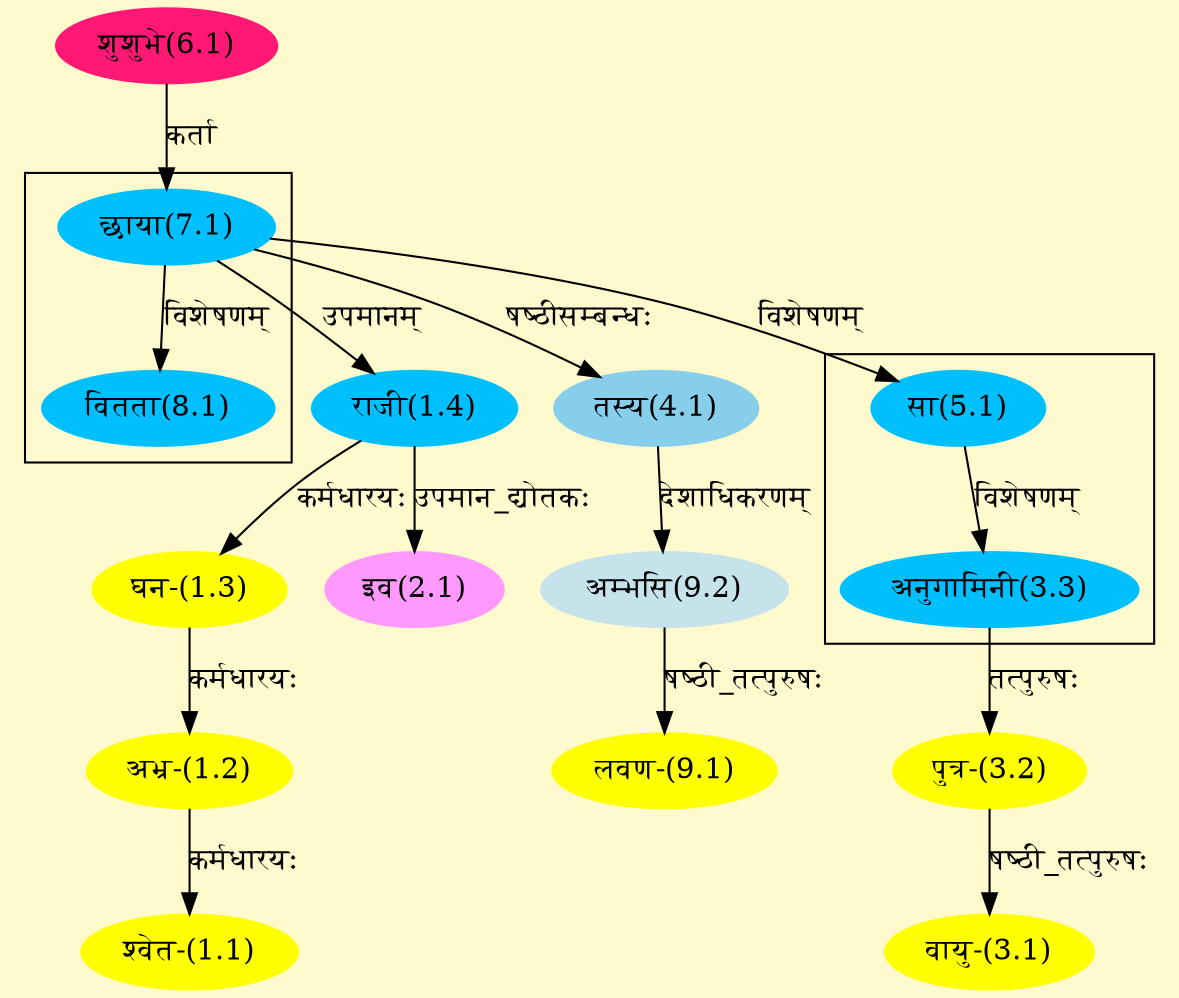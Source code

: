 digraph G{
rankdir=BT;
 compound=true;
 bgcolor="lemonchiffon1";

subgraph cluster_1{
Node3_3 [style=filled, color="#00BFFF" label = "अनुगामिनी(3.3)"]
Node5_1 [style=filled, color="#00BFFF" label = "सा(5.1)"]

}

subgraph cluster_2{
Node5_1 [style=filled, color="#00BFFF" label = "सा(5.1)"]
Node7_1 [style=filled, color="#00BFFF" label = "छाया(7.1)"]
Node8_1 [style=filled, color="#00BFFF" label = "वितता(8.1)"]

}
Node1_1 [style=filled, color="#FFFF00" label = "श्वेत-(1.1)"]
Node1_2 [style=filled, color="#FFFF00" label = "अभ्र-(1.2)"]
Node1_3 [style=filled, color="#FFFF00" label = "घन-(1.3)"]
Node1_4 [style=filled, color="#00BFFF" label = "राजी(1.4)"]
Node7_1 [style=filled, color="#00BFFF" label = "छाया(7.1)"]
Node2_1 [style=filled, color="#FF99FF" label = "इव(2.1)"]
Node3_1 [style=filled, color="#FFFF00" label = "वायु-(3.1)"]
Node3_2 [style=filled, color="#FFFF00" label = "पुत्र-(3.2)"]
Node3_3 [style=filled, color="#00BFFF" label = "अनुगामिनी(3.3)"]
Node4_1 [style=filled, color="#87CEEB" label = "तस्य(4.1)"]
Node6_1 [style=filled, color="#FF1975" label = "शुशुभे(6.1)"]
Node [style=filled, color="" label = "()"]
Node9_1 [style=filled, color="#FFFF00" label = "लवण-(9.1)"]
Node9_2 [style=filled, color="#C6E2EB" label = "अम्भसि(9.2)"]
/* Start of Relations section */

Node1_1 -> Node1_2 [  label="कर्मधारयः"  dir="back" ]
Node1_2 -> Node1_3 [  label="कर्मधारयः"  dir="back" ]
Node1_3 -> Node1_4 [  label="कर्मधारयः"  dir="back" ]
Node1_4 -> Node7_1 [  label="उपमानम्"  dir="back" ]
Node2_1 -> Node1_4 [  label="उपमान_द्योतकः"  dir="back" ]
Node3_1 -> Node3_2 [  label="षष्ठी_तत्पुरुषः"  dir="back" ]
Node3_2 -> Node3_3 [  label="तत्पुरुषः"  dir="back" ]
Node3_3 -> Node5_1 [  label="विशेषणम्"  dir="back" ]
Node4_1 -> Node7_1 [  label="षष्ठीसम्बन्धः"  dir="back" ]
Node5_1 -> Node7_1 [  label="विशेषणम्"  dir="back" ]
Node7_1 -> Node6_1 [  label="कर्ता"  dir="back" ]
Node8_1 -> Node7_1 [  label="विशेषणम्"  dir="back" ]
Node9_1 -> Node9_2 [  label="षष्ठी_तत्पुरुषः"  dir="back" ]
Node9_2 -> Node4_1 [  label="देशाधिकरणम्"  dir="back" ]
}
